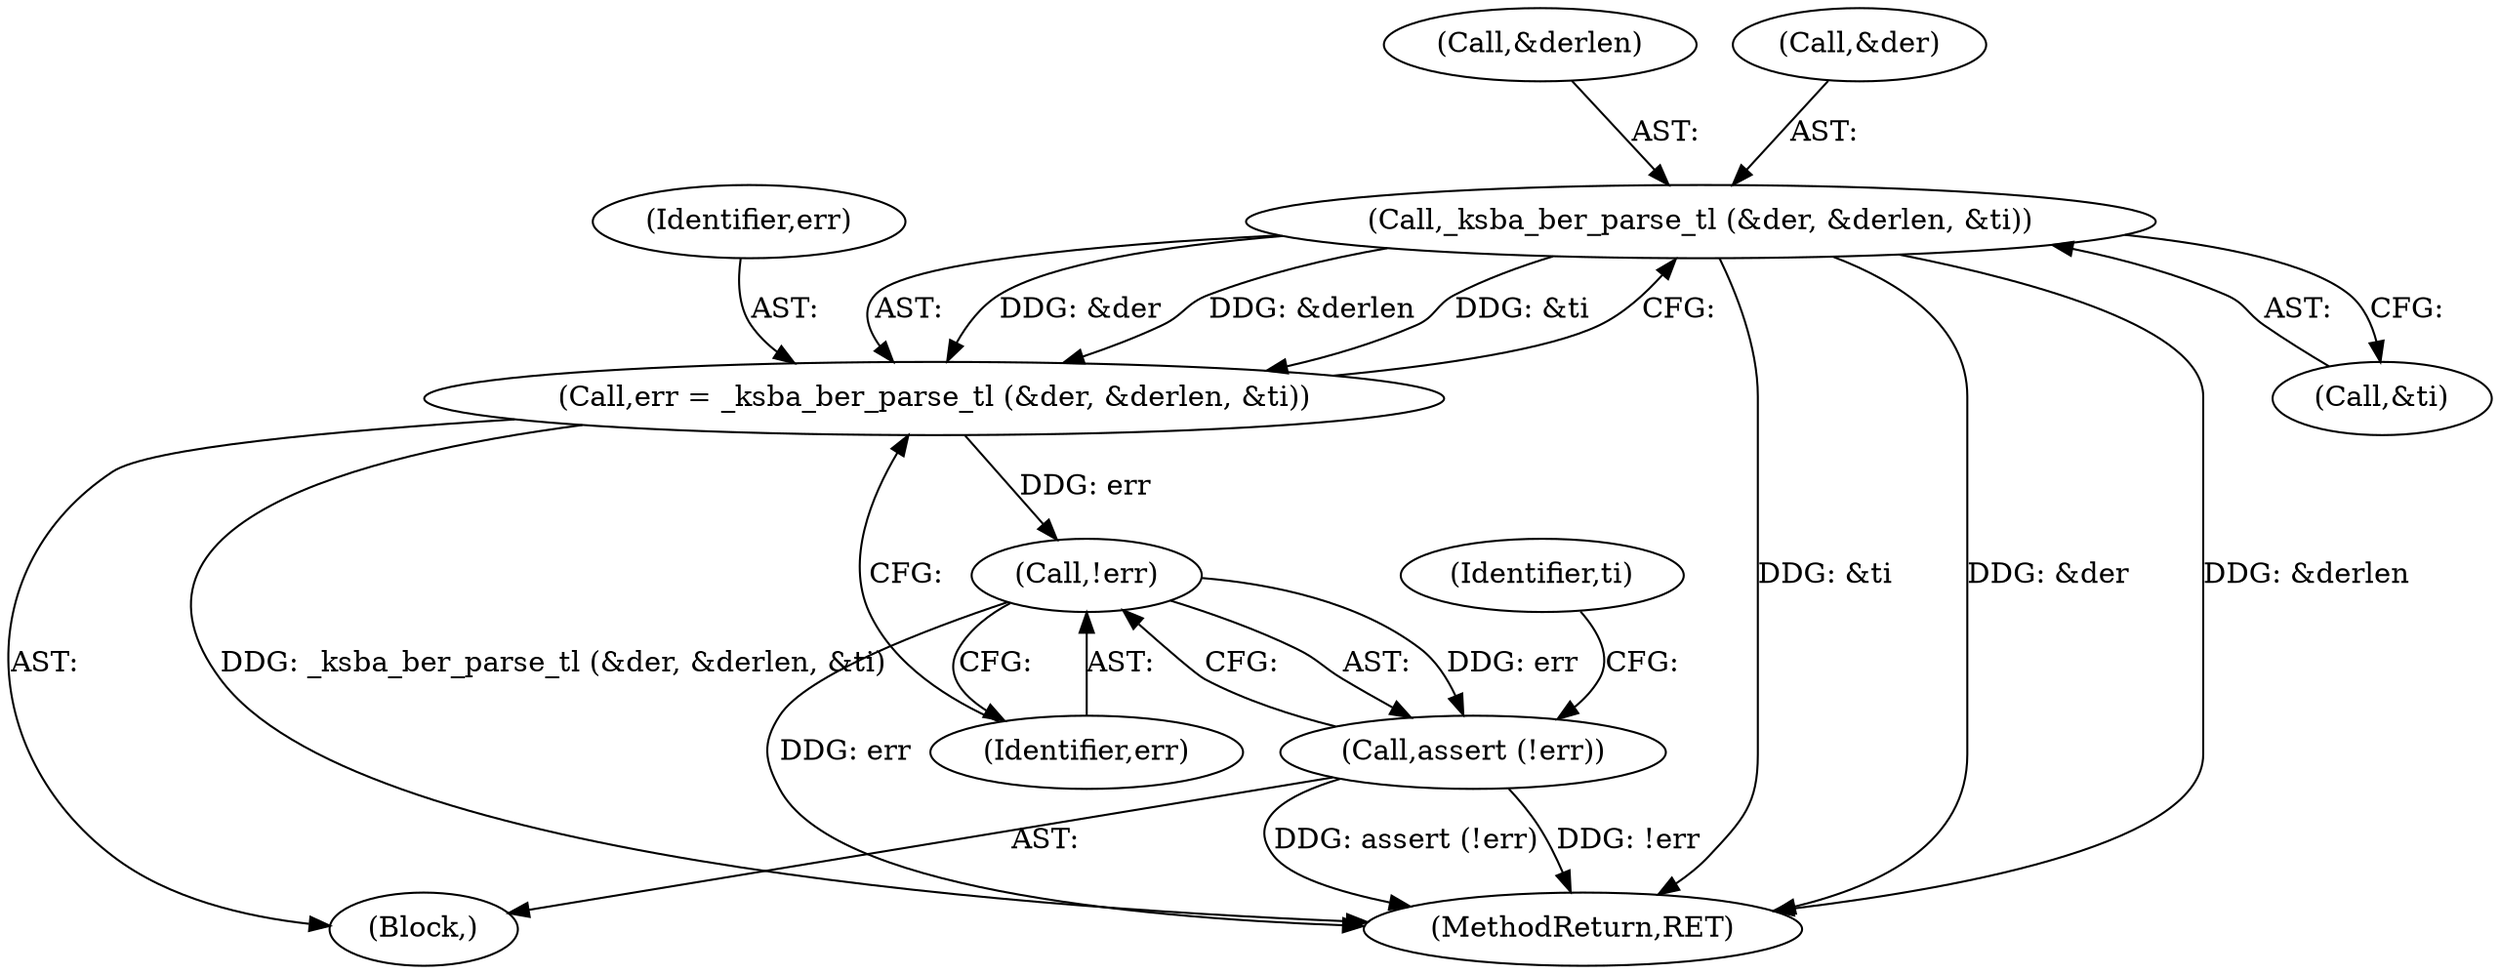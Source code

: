 digraph "0_gnupg_a7eed17a0b2a1c09ef986f3b4b323cd31cea2b64@pointer" {
"1000263" [label="(Call,_ksba_ber_parse_tl (&der, &derlen, &ti))"];
"1000261" [label="(Call,err = _ksba_ber_parse_tl (&der, &derlen, &ti))"];
"1000271" [label="(Call,!err)"];
"1000270" [label="(Call,assert (!err))"];
"1000445" [label="(MethodReturn,RET)"];
"1000261" [label="(Call,err = _ksba_ber_parse_tl (&der, &derlen, &ti))"];
"1000270" [label="(Call,assert (!err))"];
"1000272" [label="(Identifier,err)"];
"1000268" [label="(Call,&ti)"];
"1000266" [label="(Call,&derlen)"];
"1000271" [label="(Call,!err)"];
"1000262" [label="(Identifier,err)"];
"1000264" [label="(Call,&der)"];
"1000259" [label="(Block,)"];
"1000275" [label="(Identifier,ti)"];
"1000263" [label="(Call,_ksba_ber_parse_tl (&der, &derlen, &ti))"];
"1000263" -> "1000261"  [label="AST: "];
"1000263" -> "1000268"  [label="CFG: "];
"1000264" -> "1000263"  [label="AST: "];
"1000266" -> "1000263"  [label="AST: "];
"1000268" -> "1000263"  [label="AST: "];
"1000261" -> "1000263"  [label="CFG: "];
"1000263" -> "1000445"  [label="DDG: &ti"];
"1000263" -> "1000445"  [label="DDG: &der"];
"1000263" -> "1000445"  [label="DDG: &derlen"];
"1000263" -> "1000261"  [label="DDG: &der"];
"1000263" -> "1000261"  [label="DDG: &derlen"];
"1000263" -> "1000261"  [label="DDG: &ti"];
"1000261" -> "1000259"  [label="AST: "];
"1000262" -> "1000261"  [label="AST: "];
"1000272" -> "1000261"  [label="CFG: "];
"1000261" -> "1000445"  [label="DDG: _ksba_ber_parse_tl (&der, &derlen, &ti)"];
"1000261" -> "1000271"  [label="DDG: err"];
"1000271" -> "1000270"  [label="AST: "];
"1000271" -> "1000272"  [label="CFG: "];
"1000272" -> "1000271"  [label="AST: "];
"1000270" -> "1000271"  [label="CFG: "];
"1000271" -> "1000445"  [label="DDG: err"];
"1000271" -> "1000270"  [label="DDG: err"];
"1000270" -> "1000259"  [label="AST: "];
"1000275" -> "1000270"  [label="CFG: "];
"1000270" -> "1000445"  [label="DDG: assert (!err)"];
"1000270" -> "1000445"  [label="DDG: !err"];
}
